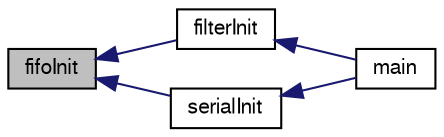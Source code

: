 digraph "fifoInit"
{
  edge [fontname="FreeSans",fontsize="10",labelfontname="FreeSans",labelfontsize="10"];
  node [fontname="FreeSans",fontsize="10",shape=record];
  rankdir="LR";
  Node1 [label="fifoInit",height=0.2,width=0.4,color="black", fillcolor="grey75", style="filled" fontcolor="black"];
  Node1 -> Node2 [dir="back",color="midnightblue",fontsize="10",style="solid",fontname="FreeSans"];
  Node2 [label="filterInit",height=0.2,width=0.4,color="black", fillcolor="white", style="filled",URL="$group__filter.html#ga678bf02b3f3b0ce7b5a493f21cf31887",tooltip="initialises the digital filter"];
  Node2 -> Node3 [dir="back",color="midnightblue",fontsize="10",style="solid",fontname="FreeSans"];
  Node3 [label="main",height=0.2,width=0.4,color="black", fillcolor="white", style="filled",URL="$_m_d_v___p_r_8c.html#a840291bc02cba5474a4cb46a9b9566fe",tooltip="state of decimation unit"];
  Node1 -> Node4 [dir="back",color="midnightblue",fontsize="10",style="solid",fontname="FreeSans"];
  Node4 [label="serialInit",height=0.2,width=0.4,color="black", fillcolor="white", style="filled",URL="$group__serial.html#ga937cc2cfada75b0bede2fcb2adcdad2e",tooltip="initialises the serial port"];
  Node4 -> Node3 [dir="back",color="midnightblue",fontsize="10",style="solid",fontname="FreeSans"];
}

